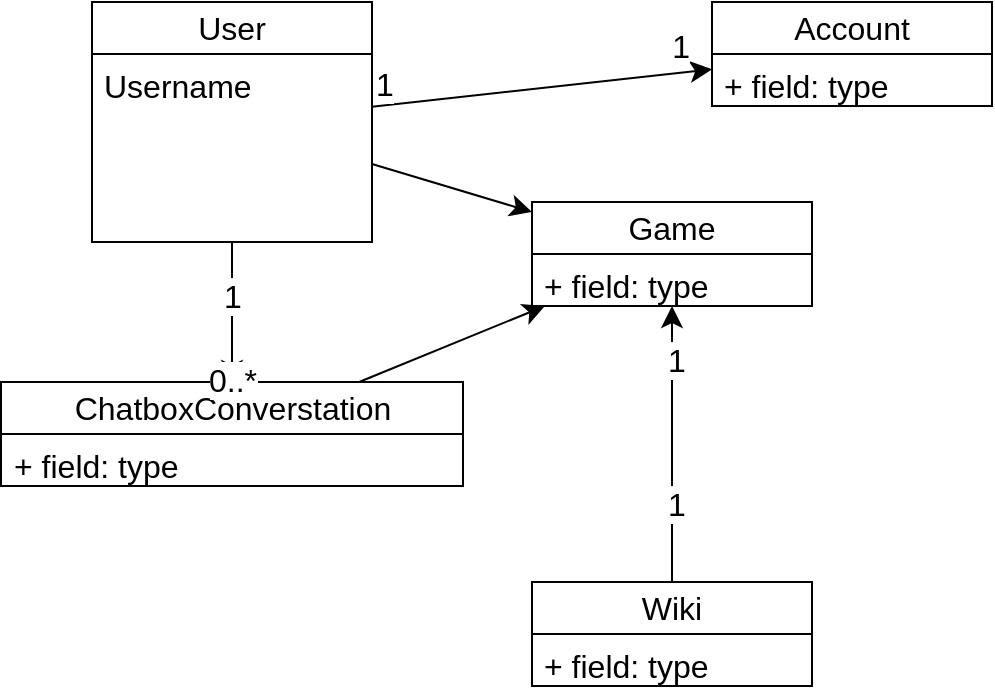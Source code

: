 <mxfile version="20.5.3" type="embed"><diagram id="C5RBs43oDa-KdzZeNtuy" name="Page-1"><mxGraphModel dx="1149" dy="512" grid="1" gridSize="10" guides="1" tooltips="1" connect="1" arrows="1" fold="1" page="1" pageScale="1" pageWidth="827" pageHeight="1169" math="0" shadow="0"><root><mxCell id="WIyWlLk6GJQsqaUBKTNV-0"/><mxCell id="WIyWlLk6GJQsqaUBKTNV-1" parent="WIyWlLk6GJQsqaUBKTNV-0"/><mxCell id="sHXD82jq5xAGlpNlW_et-0" value="&lt;div&gt;Game&lt;/div&gt;" style="swimlane;fontStyle=0;childLayout=stackLayout;horizontal=1;startSize=26;fillColor=none;horizontalStack=0;resizeParent=1;resizeParentMax=0;resizeLast=0;collapsible=1;marginBottom=0;whiteSpace=wrap;html=1;fontSize=16;" parent="WIyWlLk6GJQsqaUBKTNV-1" vertex="1"><mxGeometry x="300" y="190" width="140" height="52" as="geometry"/></mxCell><mxCell id="sHXD82jq5xAGlpNlW_et-1" value="+ field: type" style="text;strokeColor=none;fillColor=none;align=left;verticalAlign=top;spacingLeft=4;spacingRight=4;overflow=hidden;rotatable=0;points=[[0,0.5],[1,0.5]];portConstraint=eastwest;whiteSpace=wrap;html=1;fontSize=16;" parent="sHXD82jq5xAGlpNlW_et-0" vertex="1"><mxGeometry y="26" width="140" height="26" as="geometry"/></mxCell><mxCell id="sHXD82jq5xAGlpNlW_et-26" style="edgeStyle=none;curved=1;rounded=0;orthogonalLoop=1;jettySize=auto;html=1;fontSize=12;startSize=8;endSize=8;" parent="WIyWlLk6GJQsqaUBKTNV-1" source="sHXD82jq5xAGlpNlW_et-5" target="sHXD82jq5xAGlpNlW_et-0" edge="1"><mxGeometry relative="1" as="geometry"/></mxCell><mxCell id="sHXD82jq5xAGlpNlW_et-27" value="1" style="edgeLabel;html=1;align=center;verticalAlign=middle;resizable=0;points=[];fontSize=16;" parent="sHXD82jq5xAGlpNlW_et-26" vertex="1" connectable="0"><mxGeometry x="0.61" y="-2" relative="1" as="geometry"><mxPoint as="offset"/></mxGeometry></mxCell><mxCell id="sHXD82jq5xAGlpNlW_et-28" value="1" style="edgeLabel;html=1;align=center;verticalAlign=middle;resizable=0;points=[];fontSize=16;" parent="sHXD82jq5xAGlpNlW_et-26" vertex="1" connectable="0"><mxGeometry x="-0.436" y="-2" relative="1" as="geometry"><mxPoint as="offset"/></mxGeometry></mxCell><mxCell id="sHXD82jq5xAGlpNlW_et-5" value="&lt;div&gt;Wiki&lt;/div&gt;" style="swimlane;fontStyle=0;childLayout=stackLayout;horizontal=1;startSize=26;fillColor=none;horizontalStack=0;resizeParent=1;resizeParentMax=0;resizeLast=0;collapsible=1;marginBottom=0;whiteSpace=wrap;html=1;fontSize=16;" parent="WIyWlLk6GJQsqaUBKTNV-1" vertex="1"><mxGeometry x="300" y="380" width="140" height="52" as="geometry"/></mxCell><mxCell id="sHXD82jq5xAGlpNlW_et-6" value="+ field: type" style="text;strokeColor=none;fillColor=none;align=left;verticalAlign=top;spacingLeft=4;spacingRight=4;overflow=hidden;rotatable=0;points=[[0,0.5],[1,0.5]];portConstraint=eastwest;whiteSpace=wrap;html=1;fontSize=16;" parent="sHXD82jq5xAGlpNlW_et-5" vertex="1"><mxGeometry y="26" width="140" height="26" as="geometry"/></mxCell><mxCell id="sHXD82jq5xAGlpNlW_et-31" style="edgeStyle=none;curved=1;rounded=0;orthogonalLoop=1;jettySize=auto;html=1;fontSize=12;startSize=8;endSize=8;" parent="WIyWlLk6GJQsqaUBKTNV-1" source="sHXD82jq5xAGlpNlW_et-7" target="sHXD82jq5xAGlpNlW_et-0" edge="1"><mxGeometry relative="1" as="geometry"/></mxCell><mxCell id="sHXD82jq5xAGlpNlW_et-7" value="&lt;div&gt;ChatboxConverstation&lt;/div&gt;" style="swimlane;fontStyle=0;childLayout=stackLayout;horizontal=1;startSize=26;fillColor=none;horizontalStack=0;resizeParent=1;resizeParentMax=0;resizeLast=0;collapsible=1;marginBottom=0;whiteSpace=wrap;html=1;fontSize=16;" parent="WIyWlLk6GJQsqaUBKTNV-1" vertex="1"><mxGeometry x="34.5" y="280" width="231" height="52" as="geometry"/></mxCell><mxCell id="sHXD82jq5xAGlpNlW_et-8" value="+ field: type" style="text;strokeColor=none;fillColor=none;align=left;verticalAlign=top;spacingLeft=4;spacingRight=4;overflow=hidden;rotatable=0;points=[[0,0.5],[1,0.5]];portConstraint=eastwest;whiteSpace=wrap;html=1;fontSize=16;" parent="sHXD82jq5xAGlpNlW_et-7" vertex="1"><mxGeometry y="26" width="231" height="26" as="geometry"/></mxCell><mxCell id="sHXD82jq5xAGlpNlW_et-30" style="edgeStyle=none;curved=1;rounded=0;orthogonalLoop=1;jettySize=auto;html=1;fontSize=12;startSize=8;endSize=8;" parent="WIyWlLk6GJQsqaUBKTNV-1" source="sHXD82jq5xAGlpNlW_et-9" target="sHXD82jq5xAGlpNlW_et-0" edge="1"><mxGeometry relative="1" as="geometry"/></mxCell><mxCell id="sHXD82jq5xAGlpNlW_et-9" value="&lt;div&gt;User&lt;/div&gt;" style="swimlane;fontStyle=0;childLayout=stackLayout;horizontal=1;startSize=26;fillColor=none;horizontalStack=0;resizeParent=1;resizeParentMax=0;resizeLast=0;collapsible=1;marginBottom=0;whiteSpace=wrap;html=1;fontSize=16;" parent="WIyWlLk6GJQsqaUBKTNV-1" vertex="1"><mxGeometry x="80" y="90" width="140" height="120" as="geometry"/></mxCell><mxCell id="sHXD82jq5xAGlpNlW_et-10" value="Username" style="text;strokeColor=none;fillColor=none;align=left;verticalAlign=top;spacingLeft=4;spacingRight=4;overflow=hidden;rotatable=0;points=[[0,0.5],[1,0.5]];portConstraint=eastwest;whiteSpace=wrap;html=1;fontSize=16;" parent="sHXD82jq5xAGlpNlW_et-9" vertex="1"><mxGeometry y="26" width="140" height="94" as="geometry"/></mxCell><mxCell id="sHXD82jq5xAGlpNlW_et-11" value="&lt;div&gt;Account&lt;/div&gt;" style="swimlane;fontStyle=0;childLayout=stackLayout;horizontal=1;startSize=26;fillColor=none;horizontalStack=0;resizeParent=1;resizeParentMax=0;resizeLast=0;collapsible=1;marginBottom=0;whiteSpace=wrap;html=1;fontSize=16;" parent="WIyWlLk6GJQsqaUBKTNV-1" vertex="1"><mxGeometry x="390" y="90" width="140" height="52" as="geometry"/></mxCell><mxCell id="sHXD82jq5xAGlpNlW_et-12" value="+ field: type" style="text;strokeColor=none;fillColor=none;align=left;verticalAlign=top;spacingLeft=4;spacingRight=4;overflow=hidden;rotatable=0;points=[[0,0.5],[1,0.5]];portConstraint=eastwest;whiteSpace=wrap;html=1;fontSize=16;" parent="sHXD82jq5xAGlpNlW_et-11" vertex="1"><mxGeometry y="26" width="140" height="26" as="geometry"/></mxCell><mxCell id="sHXD82jq5xAGlpNlW_et-19" value="" style="endArrow=classic;html=1;rounded=0;fontSize=12;startSize=8;endSize=8;curved=1;" parent="WIyWlLk6GJQsqaUBKTNV-1" source="sHXD82jq5xAGlpNlW_et-9" target="sHXD82jq5xAGlpNlW_et-11" edge="1"><mxGeometry relative="1" as="geometry"><mxPoint x="260" y="250" as="sourcePoint"/><mxPoint x="460" y="200" as="targetPoint"/></mxGeometry></mxCell><mxCell id="sHXD82jq5xAGlpNlW_et-21" value="1" style="edgeLabel;resizable=0;html=1;align=left;verticalAlign=bottom;fontSize=16;" parent="sHXD82jq5xAGlpNlW_et-19" connectable="0" vertex="1"><mxGeometry x="-1" relative="1" as="geometry"/></mxCell><mxCell id="sHXD82jq5xAGlpNlW_et-22" value="1" style="edgeLabel;resizable=0;html=1;align=right;verticalAlign=bottom;fontSize=16;" parent="sHXD82jq5xAGlpNlW_et-19" connectable="0" vertex="1"><mxGeometry x="1" relative="1" as="geometry"><mxPoint x="-10" as="offset"/></mxGeometry></mxCell><mxCell id="sHXD82jq5xAGlpNlW_et-23" value="" style="endArrow=classic;html=1;rounded=0;fontSize=12;startSize=8;endSize=8;curved=1;" parent="WIyWlLk6GJQsqaUBKTNV-1" source="sHXD82jq5xAGlpNlW_et-9" target="sHXD82jq5xAGlpNlW_et-7" edge="1"><mxGeometry relative="1" as="geometry"><mxPoint x="260" y="250" as="sourcePoint"/><mxPoint x="420" y="250" as="targetPoint"/></mxGeometry></mxCell><mxCell id="sHXD82jq5xAGlpNlW_et-24" value="0..*" style="edgeLabel;resizable=0;html=1;align=center;verticalAlign=middle;fontSize=16;" parent="sHXD82jq5xAGlpNlW_et-23" connectable="0" vertex="1"><mxGeometry relative="1" as="geometry"><mxPoint y="34" as="offset"/></mxGeometry></mxCell><mxCell id="sHXD82jq5xAGlpNlW_et-25" value="&lt;div align=&quot;center&quot;&gt;1&lt;/div&gt;" style="edgeLabel;resizable=0;html=1;align=center;verticalAlign=bottom;fontSize=16;" parent="sHXD82jq5xAGlpNlW_et-23" connectable="0" vertex="1"><mxGeometry x="-1" relative="1" as="geometry"><mxPoint y="38" as="offset"/></mxGeometry></mxCell><mxCell id="sHXD82jq5xAGlpNlW_et-29" style="edgeStyle=none;curved=1;rounded=0;orthogonalLoop=1;jettySize=auto;html=1;exitX=0.5;exitY=0;exitDx=0;exitDy=0;fontSize=12;startSize=8;endSize=8;" parent="WIyWlLk6GJQsqaUBKTNV-1" source="sHXD82jq5xAGlpNlW_et-5" target="sHXD82jq5xAGlpNlW_et-5" edge="1"><mxGeometry relative="1" as="geometry"/></mxCell></root></mxGraphModel></diagram></mxfile>